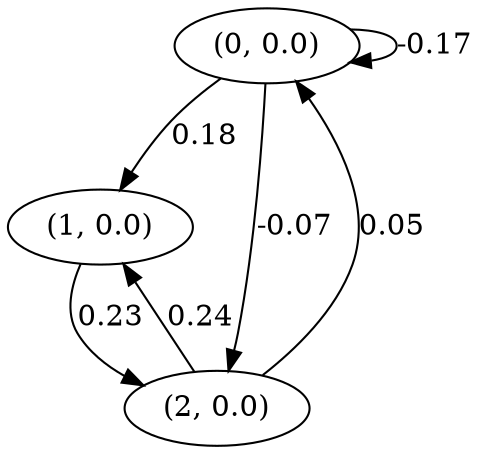 digraph {
    0 [ label = "(0, 0.0)" ]
    1 [ label = "(1, 0.0)" ]
    2 [ label = "(2, 0.0)" ]
    0 -> 0 [ label = "-0.17" ]
    2 -> 0 [ label = "0.05" ]
    0 -> 1 [ label = "0.18" ]
    2 -> 1 [ label = "0.24" ]
    0 -> 2 [ label = "-0.07" ]
    1 -> 2 [ label = "0.23" ]
}

